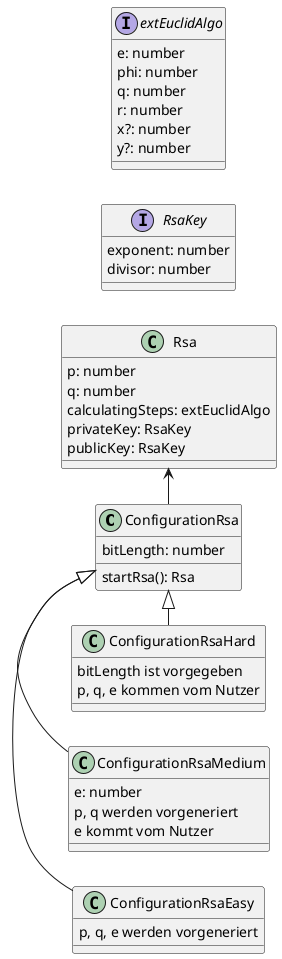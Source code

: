@startuml "class diagram rsa"
'top to bottom direction
left to right direction

class ConfigurationRsa{
    bitLength: number
    startRsa(): Rsa
}

class ConfigurationRsaEasy{
p, q, e werden vorgeneriert
}
class ConfigurationRsaMedium{
    e: number
    p, q werden vorgeneriert
    e kommt vom Nutzer
}
class ConfigurationRsaHard{
    bitLength ist vorgegeben
    p, q, e kommen vom Nutzer
}

ConfigurationRsaEasy -u|> ConfigurationRsa
ConfigurationRsaMedium -u|> ConfigurationRsa
ConfigurationRsaHard -u|> ConfigurationRsa

class Rsa{
p: number
q: number
calculatingSteps: extEuclidAlgo
privateKey: RsaKey
publicKey: RsaKey
}

interface RsaKey {
exponent: number
divisor: number
}

interface extEuclidAlgo {
    e: number
    phi: number
    q: number
    r: number
    x?: number
    y?: number
}

Rsa <- ConfigurationRsa
@enduml
